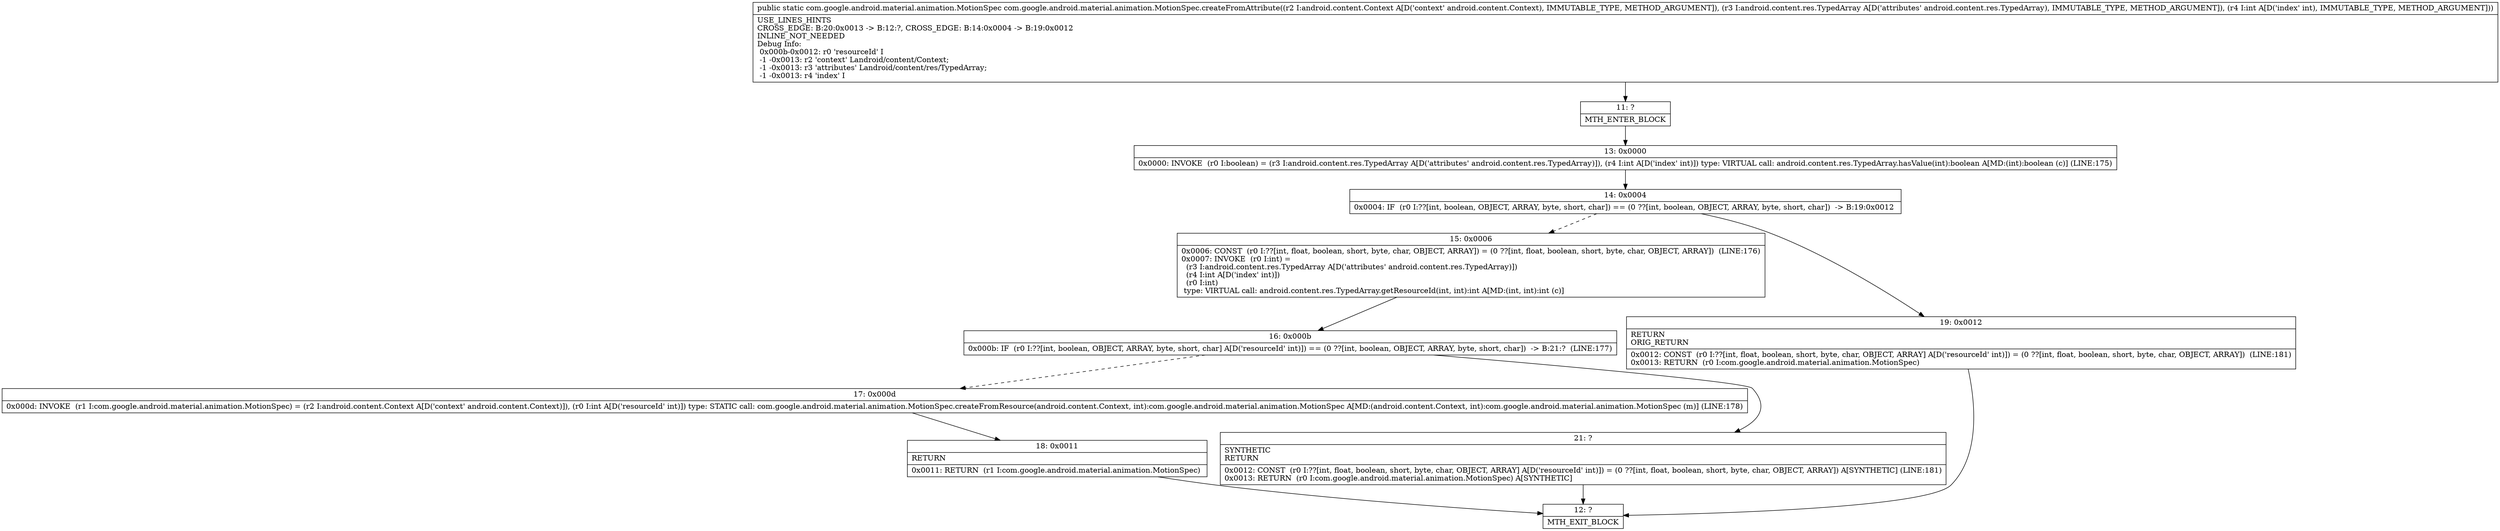 digraph "CFG forcom.google.android.material.animation.MotionSpec.createFromAttribute(Landroid\/content\/Context;Landroid\/content\/res\/TypedArray;I)Lcom\/google\/android\/material\/animation\/MotionSpec;" {
Node_11 [shape=record,label="{11\:\ ?|MTH_ENTER_BLOCK\l}"];
Node_13 [shape=record,label="{13\:\ 0x0000|0x0000: INVOKE  (r0 I:boolean) = (r3 I:android.content.res.TypedArray A[D('attributes' android.content.res.TypedArray)]), (r4 I:int A[D('index' int)]) type: VIRTUAL call: android.content.res.TypedArray.hasValue(int):boolean A[MD:(int):boolean (c)] (LINE:175)\l}"];
Node_14 [shape=record,label="{14\:\ 0x0004|0x0004: IF  (r0 I:??[int, boolean, OBJECT, ARRAY, byte, short, char]) == (0 ??[int, boolean, OBJECT, ARRAY, byte, short, char])  \-\> B:19:0x0012 \l}"];
Node_15 [shape=record,label="{15\:\ 0x0006|0x0006: CONST  (r0 I:??[int, float, boolean, short, byte, char, OBJECT, ARRAY]) = (0 ??[int, float, boolean, short, byte, char, OBJECT, ARRAY])  (LINE:176)\l0x0007: INVOKE  (r0 I:int) = \l  (r3 I:android.content.res.TypedArray A[D('attributes' android.content.res.TypedArray)])\l  (r4 I:int A[D('index' int)])\l  (r0 I:int)\l type: VIRTUAL call: android.content.res.TypedArray.getResourceId(int, int):int A[MD:(int, int):int (c)]\l}"];
Node_16 [shape=record,label="{16\:\ 0x000b|0x000b: IF  (r0 I:??[int, boolean, OBJECT, ARRAY, byte, short, char] A[D('resourceId' int)]) == (0 ??[int, boolean, OBJECT, ARRAY, byte, short, char])  \-\> B:21:?  (LINE:177)\l}"];
Node_17 [shape=record,label="{17\:\ 0x000d|0x000d: INVOKE  (r1 I:com.google.android.material.animation.MotionSpec) = (r2 I:android.content.Context A[D('context' android.content.Context)]), (r0 I:int A[D('resourceId' int)]) type: STATIC call: com.google.android.material.animation.MotionSpec.createFromResource(android.content.Context, int):com.google.android.material.animation.MotionSpec A[MD:(android.content.Context, int):com.google.android.material.animation.MotionSpec (m)] (LINE:178)\l}"];
Node_18 [shape=record,label="{18\:\ 0x0011|RETURN\l|0x0011: RETURN  (r1 I:com.google.android.material.animation.MotionSpec) \l}"];
Node_12 [shape=record,label="{12\:\ ?|MTH_EXIT_BLOCK\l}"];
Node_21 [shape=record,label="{21\:\ ?|SYNTHETIC\lRETURN\l|0x0012: CONST  (r0 I:??[int, float, boolean, short, byte, char, OBJECT, ARRAY] A[D('resourceId' int)]) = (0 ??[int, float, boolean, short, byte, char, OBJECT, ARRAY]) A[SYNTHETIC] (LINE:181)\l0x0013: RETURN  (r0 I:com.google.android.material.animation.MotionSpec) A[SYNTHETIC]\l}"];
Node_19 [shape=record,label="{19\:\ 0x0012|RETURN\lORIG_RETURN\l|0x0012: CONST  (r0 I:??[int, float, boolean, short, byte, char, OBJECT, ARRAY] A[D('resourceId' int)]) = (0 ??[int, float, boolean, short, byte, char, OBJECT, ARRAY])  (LINE:181)\l0x0013: RETURN  (r0 I:com.google.android.material.animation.MotionSpec) \l}"];
MethodNode[shape=record,label="{public static com.google.android.material.animation.MotionSpec com.google.android.material.animation.MotionSpec.createFromAttribute((r2 I:android.content.Context A[D('context' android.content.Context), IMMUTABLE_TYPE, METHOD_ARGUMENT]), (r3 I:android.content.res.TypedArray A[D('attributes' android.content.res.TypedArray), IMMUTABLE_TYPE, METHOD_ARGUMENT]), (r4 I:int A[D('index' int), IMMUTABLE_TYPE, METHOD_ARGUMENT]))  | USE_LINES_HINTS\lCROSS_EDGE: B:20:0x0013 \-\> B:12:?, CROSS_EDGE: B:14:0x0004 \-\> B:19:0x0012\lINLINE_NOT_NEEDED\lDebug Info:\l  0x000b\-0x0012: r0 'resourceId' I\l  \-1 \-0x0013: r2 'context' Landroid\/content\/Context;\l  \-1 \-0x0013: r3 'attributes' Landroid\/content\/res\/TypedArray;\l  \-1 \-0x0013: r4 'index' I\l}"];
MethodNode -> Node_11;Node_11 -> Node_13;
Node_13 -> Node_14;
Node_14 -> Node_15[style=dashed];
Node_14 -> Node_19;
Node_15 -> Node_16;
Node_16 -> Node_17[style=dashed];
Node_16 -> Node_21;
Node_17 -> Node_18;
Node_18 -> Node_12;
Node_21 -> Node_12;
Node_19 -> Node_12;
}

